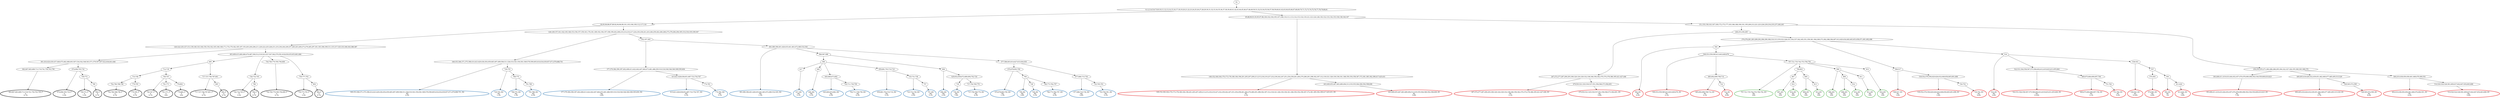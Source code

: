 digraph T {
	{
		rank=same
		163 [penwidth=3,colorscheme=set19,color=0,label="662;667;683;689;713;719;741;750;763;790_P\nP\n6.7%"]
		161 [penwidth=3,colorscheme=set19,color=0,label="674;696;705;734_P\nP\n3.3%"]
		159 [penwidth=3,colorscheme=set19,color=0,label="749;772_P\nP\n3.3%"]
		157 [penwidth=3,colorscheme=set19,color=0,label="789_P\nP\n6.7%"]
		151 [penwidth=3,colorscheme=set19,color=0,label="762;780;788;796_P\nP\n6.7%"]
		149 [penwidth=3,colorscheme=set19,color=0,label="779;795_P\nP\n6.7%"]
		147 [penwidth=3,colorscheme=set19,color=0,label="740;747_P\nP\n6.7%"]
		145 [penwidth=3,colorscheme=set19,color=0,label="761;771_P\nP\n10%"]
		143 [penwidth=3,colorscheme=set19,color=0,label="778;802_P\nP\n10%"]
		141 [penwidth=3,colorscheme=set19,color=0,label="717;727;746;787;801_P\nP\n6.7%"]
		139 [penwidth=3,colorscheme=set19,color=0,label="805_P\nP\n6.7%"]
		137 [penwidth=3,colorscheme=set19,color=0,label="726;732;745_P\nP\n3.3%"]
		135 [penwidth=3,colorscheme=set19,color=0,label="786_P\nP\n6.7%"]
		133 [penwidth=3,colorscheme=set19,color=0,label="744;760;770;785;794;800_P\nP\n6.7%"]
		131 [penwidth=3,colorscheme=set19,color=0,label="759;777;793_P\nP\n3.3%"]
		129 [penwidth=3,colorscheme=set19,color=0,label="804_P\nP\n6.7%"]
		126 [penwidth=3,colorscheme=set19,color=1,label="149;152;160;164;170;173;178;180;184;196;201;205;207;209;213;215;218;219;227;232;239;242;247;251;254;258;261;264;270;280;291;298;302;307;312;318;321;326;330;336;341;348;350;354;358;367;372;381;385;392;399;417;425;431_M1\nM1\n3.1%"]
		124 [penwidth=3,colorscheme=set19,color=1,label="443;449;455;467;483;489;494;513;535;555;564;580;592;598;608_M1\nM1\n5.8%"]
		120 [penwidth=3,colorscheme=set19,color=1,label="267;272;277;287;290;293;300;320;324;329;332;338;346;356;362;370;374;378;386;395;421;427;446_M1\nM1\n3.1%"]
		118 [penwidth=3,colorscheme=set19,color=1,label="479;503;521;525;530;537;551;556;566;573;582;601_M1\nM1\n5.8%"]
		115 [penwidth=3,colorscheme=set19,color=1,label="504_M1\nM1\n4.2%"]
		113 [penwidth=3,colorscheme=set19,color=1,label="509;553;559;585;613;643;649;676_M1\nM1\n2.1%"]
		111 [penwidth=3,colorscheme=set19,color=1,label="685;692;699;708;714_M1\nM1\n2.1%"]
		109 [penwidth=3,colorscheme=set19,color=1,label="722_M1\nM1\n8.9%"]
		107 [penwidth=3,colorscheme=set19,color=1,label="508;517_M1\nM1\n1.6%"]
		105 [penwidth=3,colorscheme=set19,color=1,label="539;552;576;594;620;626;632;648;656;665;691;698_M1\nM1\n1.6%"]
		103 [penwidth=3,colorscheme=set19,color=1,label="720;752_M1\nM1\n6.8%"]
		101 [penwidth=3,colorscheme=set19,color=1,label="516_M1\nM1\n2.6%"]
		99 [penwidth=3,colorscheme=set19,color=1,label="522;531;544;558;567;575;584;602;612;619;625;631;655;664_M1\nM1\n0.52%"]
		97 [penwidth=3,colorscheme=set19,color=1,label="669;675;684;690;697;706_M1\nM1\n3.1%"]
		95 [penwidth=3,colorscheme=set19,color=1,label="751;764_M1\nM1\n5.2%"]
		93 [penwidth=3,colorscheme=set19,color=1,label="538;543_M1\nM1\n0.52%"]
		90 [penwidth=3,colorscheme=set19,color=1,label="574;583_M1\nM1\n6.8%"]
		88 [penwidth=3,colorscheme=set19,color=1,label="593_M1\nM1\n1%"]
		86 [penwidth=3,colorscheme=set19,color=1,label="611;624_M1\nM1\n5.8%"]
		83 [penwidth=3,colorscheme=set19,color=1,label="393;406;411;419;433;444;452;457;470;478;490;496;502;536;550;600;610;623_M1\nM1\n7.3%"]
		81 [penwidth=3,colorscheme=set19,color=1,label="400;405;418;426;432;439;451;462;469;477;485;495;515;529_M1\nM1\n3.7%"]
		79 [penwidth=3,colorscheme=set19,color=1,label="549;565;572;599_M1\nM1\n8.4%"]
		77 [penwidth=3,colorscheme=set19,color=1,label="404;410;438;450;456;461;468;476;484;501_M1\nM1\n4.2%"]
		75 [penwidth=3,colorscheme=set19,color=1,label="514;520;524;528;581;609;637;642;647;654;663;668_M1\nM1\n5.8%"]
		72 [penwidth=3,colorscheme=set19,color=2,label="349;353;366;371;375;398;414;423;429;436;454;459;465;497;499;506;511;526;533;541;554;561;569;578;590;605;616;634;639;657;671;679;688;701_M2\nM2\n2.5%"]
		70 [penwidth=3,colorscheme=set19,color=2,label="729;755_M2\nM2\n1.3%"]
		68 [penwidth=3,colorscheme=set19,color=2,label="768;775_M2\nM2\n1.3%"]
		66 [penwidth=3,colorscheme=set19,color=2,label="791;798_M2\nM2\n6.3%"]
		63 [penwidth=3,colorscheme=set19,color=2,label="377;379;384;390;397;402;408;413;422;442;447;464;473;481;486;505;510;518;540;546;560;589;595;604_M2\nM2\n3.8%"]
		61 [penwidth=3,colorscheme=set19,color=2,label="615;621;628;638;651;687;723;754;767_M2\nM2\n5.1%"]
		59 [penwidth=3,colorscheme=set19,color=2,label="774;783_M2\nM2\n5.1%"]
		57 [penwidth=3,colorscheme=set19,color=2,label="383;389;396;401;428;435;441;463;472;480;532;545_M2\nM2\n1.3%"]
		53 [penwidth=3,colorscheme=set19,color=2,label="617_M2\nM2\n5.1%"]
		51 [penwidth=3,colorscheme=set19,color=2,label="640_M2\nM2\n5.1%"]
		49 [penwidth=3,colorscheme=set19,color=2,label="645;660;673;682_M2\nM2\n2.5%"]
		47 [penwidth=3,colorscheme=set19,color=2,label="704;711;739;758_M2\nM2\n6.3%"]
		45 [penwidth=3,colorscheme=set19,color=2,label="659;681;703;710;716_M2\nM2\n5.1%"]
		43 [penwidth=3,colorscheme=set19,color=2,label="725;731;738_M2\nM2\n2.5%"]
		41 [penwidth=3,colorscheme=set19,color=2,label="757_M2\nM2\n5.1%"]
		39 [penwidth=3,colorscheme=set19,color=2,label="606_M2\nM2\n2.5%"]
		36 [penwidth=3,colorscheme=set19,color=2,label="730_M2\nM2\n7.6%"]
		34 [penwidth=3,colorscheme=set19,color=2,label="737;756;769;776_M2\nM2\n6.3%"]
		31 [penwidth=3,colorscheme=set19,color=2,label="670;678;693;700_M2\nM2\n1.3%"]
		29 [penwidth=3,colorscheme=set19,color=2,label="709_M2\nM2\n3.8%"]
		27 [penwidth=3,colorscheme=set19,color=2,label="728_M2\nM2\n5.1%"]
		25 [penwidth=3,colorscheme=set19,color=2,label="766;773;782;797_M2\nM2\n6.3%"]
		23 [penwidth=3,colorscheme=set19,color=2,label="677;686;715;736_M2\nM2\n3.8%"]
		21 [penwidth=3,colorscheme=set19,color=2,label="743;765;781_M2\nM2\n5.1%"]
		19 [penwidth=3,colorscheme=set19,color=3,label="707;721;735;742;753;784;792_M3\nM3\n10%"]
		16 [penwidth=3,colorscheme=set19,color=3,label="807_M3\nM3\n10%"]
		14 [penwidth=3,colorscheme=set19,color=3,label="814_M3\nM3\n10%"]
		12 [penwidth=3,colorscheme=set19,color=3,label="809_M3\nM3\n10%"]
		10 [penwidth=3,colorscheme=set19,color=3,label="813_M3\nM3\n10%"]
		8 [penwidth=3,colorscheme=set19,color=3,label="806_M3\nM3\n10%"]
		6 [penwidth=3,colorscheme=set19,color=3,label="808_M3\nM3\n10%"]
		4 [penwidth=3,colorscheme=set19,color=3,label="812_M3\nM3\n10%"]
		2 [penwidth=3,colorscheme=set19,color=3,label="811_M3\nM3\n10%"]
		0 [penwidth=3,colorscheme=set19,color=3,label="810_M3\nM3\n10%"]
	}
	169 [label="GL"]
	168 [label="0;1;2;3;4;5;6;7;8;9;10;11;12;13;14;15;16;17;18;19;20;21;22;23;24;25;26;27;28;29;30;31;32;33;34;35;36;37;38;39;40;41;42;43;44;45;46;47;48;49;50;51;52;53;54;55;56;57;58;59;60;61;62;63;64;65;66;67;68;69;70;71;72;73;74;75;76;77;78;79;80;81"]
	167 [label="82;83;84;86;87;89;92;94;96;99;101;103;106;109;112;117;118"]
	166 [label="120;122;125;127;131;139;140;143;146;150;154;162;165;166;168;171;174;179;182;185;187;193;203;204;206;211;220;222;225;228;231;233;236;244;249;257;260;263;269;273;279;285;297;301;303;306;309;311;315;317;325;333;340;343;380;387"]
	165 [label="391;416;424;430;437;448;475;482;488;493;507;534;542;548;563;571;579;597;607;622;636;641;646"]
	164 [label="662;667;683;689;713;719;741;750;763;790"]
	162 [label="674;696;705;734"]
	160 [label="749;772"]
	158 [label="789"]
	156 [label="403;409;415;460;466;474;487;500;512;519;523;527;547;562;570;591;618;630;635;653;661;666"]
	155 [label="695"]
	154 [label="712;718"]
	153 [label="733;748"]
	152 [label="762;780;788;796"]
	150 [label="779;795"]
	148 [label="740;747"]
	146 [label="761;771"]
	144 [label="778;802"]
	142 [label="717;727;746;787;801"]
	140 [label="805"]
	138 [label="726;732;745"]
	136 [label="786"]
	134 [label="744;760;770;785;794;800"]
	132 [label="759;777;793"]
	130 [label="804"]
	128 [label="85;88;90;91;93;95;97;98;100;102;104;105;107;108;110;111;113;114;115;116;119;121;123;124;128;130;132;133;134;135;136;138;144;147"]
	127 [label="149;152;160;164;170;173;178;180;184;196;201;205;207;209;213;215;218;219;227;232;239;242;247;251;254;258;261;264;270;280;291;298;302;307;312;318;321;326;330;336;341;348;350;354;358;367;372;381;385;392;399;417;425;431"]
	125 [label="443;449;455;467;483;489;494;513;535;555;564;580;592;598;608"]
	123 [label="151;155;158;163;167;169;172;175;177;183;186;188;190;191;195;200;212;221;223;226;229;234;235;237;240;245"]
	122 [label="248;253;256;265"]
	121 [label="267;272;277;287;290;293;300;320;324;329;332;338;346;356;362;370;374;378;386;395;421;427;446"]
	119 [label="479;503;521;525;530;537;551;556;566;573;582;601"]
	117 [label="274;276;281;283;289;292;296;299;308;310;313;319;323;328;331;334;337;342;345;351;359;361;364;369;373;382;388;394;407;412;420;434;440;445;453;458;471;491;492;498"]
	116 [label="504"]
	114 [label="509;553;559;585;613;643;649;676"]
	112 [label="685;692;699;708;714"]
	110 [label="722"]
	108 [label="508;517"]
	106 [label="539;552;576;594;620;626;632;648;656;665;691;698"]
	104 [label="720;752"]
	102 [label="516"]
	100 [label="522;531;544;558;567;575;584;602;612;619;625;631;655;664"]
	98 [label="669;675;684;690;697;706"]
	96 [label="751;764"]
	94 [label="538;543"]
	92 [label="557"]
	91 [label="574;583"]
	89 [label="593"]
	87 [label="611;624"]
	85 [label="250;252;255;271;282;286;288;295;304;322;327;344;355;360;363;368;376"]
	84 [label="393;406;411;419;433;444;452;457;470;478;490;496;502;536;550;600;610;623"]
	82 [label="400;405;418;426;432;439;451;462;469;477;485;495;515;529"]
	80 [label="549;565;572;599"]
	78 [label="404;410;438;450;456;461;468;476;484;501"]
	76 [label="514;520;524;528;581;609;637;642;647;654;663;668"]
	74 [label="126;129;137;141;142;145;148;153;156;157;159;161;176;181;189;192;194;197;198;199;202;208;210;214;216;217;224;230;238;241;243;246;259;262;266;268;275;278;284;294;305;314;316;335;339;347"]
	73 [label="349;353;366;371;375;398;414;423;429;436;454;459;465;497;499;506;511;526;533;541;554;561;569;578;590;605;616;634;639;657;671;679;688;701"]
	71 [label="729;755"]
	69 [label="768;775"]
	67 [label="791;798"]
	65 [label="352;357;365"]
	64 [label="377;379;384;390;397;402;408;413;422;442;447;464;473;481;486;505;510;518;540;546;560;589;595;604"]
	62 [label="615;621;628;638;651;687;723;754;767"]
	60 [label="774;783"]
	58 [label="383;389;396;401;428;435;441;463;472;480;532;545"]
	56 [label="568;587;588"]
	55 [label="596"]
	54 [label="617"]
	52 [label="640"]
	50 [label="645;660;673;682"]
	48 [label="704;711;739;758"]
	46 [label="659;681;703;710;716"]
	44 [label="725;731;738"]
	42 [label="757"]
	40 [label="606"]
	38 [label="629;652;658;672;680;694;702;724"]
	37 [label="730"]
	35 [label="737;756;769;776"]
	33 [label="577;586;603;614;627;633;644;650"]
	32 [label="670;678;693;700"]
	30 [label="709"]
	28 [label="728"]
	26 [label="766;773;782;797"]
	24 [label="677;686;715;736"]
	22 [label="743;765;781"]
	20 [label="707;721;735;742;753;784;792"]
	18 [label="799;803"]
	17 [label="807"]
	15 [label="814"]
	13 [label="809"]
	11 [label="813"]
	9 [label="806"]
	7 [label="808"]
	5 [label="812"]
	3 [label="811"]
	1 [label="810"]
	169 -> 168
	168 -> 167
	168 -> 128
	167 -> 166
	167 -> 74
	166 -> 165
	166 -> 156
	165 -> 164
	165 -> 162
	164 -> 163
	162 -> 161
	162 -> 160
	160 -> 159
	160 -> 158
	158 -> 157
	156 -> 155
	156 -> 138
	156 -> 134
	156 -> 132
	155 -> 154
	155 -> 142
	154 -> 153
	154 -> 148
	153 -> 152
	153 -> 150
	152 -> 151
	150 -> 149
	148 -> 147
	148 -> 146
	148 -> 144
	146 -> 145
	144 -> 143
	142 -> 141
	142 -> 140
	140 -> 139
	138 -> 137
	138 -> 136
	136 -> 135
	134 -> 133
	132 -> 131
	132 -> 130
	130 -> 129
	128 -> 127
	128 -> 123
	127 -> 126
	127 -> 125
	125 -> 124
	123 -> 122
	123 -> 85
	122 -> 121
	122 -> 117
	121 -> 120
	121 -> 119
	119 -> 118
	117 -> 116
	117 -> 108
	117 -> 102
	116 -> 115
	116 -> 114
	114 -> 113
	114 -> 112
	114 -> 20
	112 -> 111
	112 -> 110
	110 -> 109
	108 -> 107
	108 -> 106
	106 -> 105
	106 -> 104
	104 -> 103
	102 -> 101
	102 -> 100
	102 -> 94
	100 -> 99
	100 -> 98
	98 -> 97
	98 -> 96
	96 -> 95
	94 -> 93
	94 -> 92
	92 -> 91
	92 -> 89
	91 -> 90
	89 -> 88
	89 -> 87
	87 -> 86
	85 -> 84
	85 -> 82
	85 -> 78
	84 -> 83
	82 -> 81
	82 -> 80
	80 -> 79
	78 -> 77
	78 -> 76
	76 -> 75
	74 -> 73
	74 -> 65
	73 -> 72
	73 -> 71
	71 -> 70
	71 -> 69
	69 -> 68
	69 -> 67
	67 -> 66
	65 -> 64
	65 -> 58
	64 -> 63
	64 -> 62
	62 -> 61
	62 -> 60
	60 -> 59
	58 -> 57
	58 -> 56
	58 -> 33
	56 -> 55
	56 -> 40
	55 -> 54
	55 -> 52
	55 -> 50
	55 -> 46
	54 -> 53
	52 -> 51
	50 -> 49
	50 -> 48
	48 -> 47
	46 -> 45
	46 -> 44
	44 -> 43
	44 -> 42
	42 -> 41
	40 -> 39
	40 -> 38
	38 -> 37
	38 -> 35
	37 -> 36
	35 -> 34
	33 -> 32
	33 -> 24
	32 -> 31
	32 -> 30
	30 -> 29
	30 -> 28
	30 -> 26
	28 -> 27
	26 -> 25
	24 -> 23
	24 -> 22
	22 -> 21
	20 -> 19
	20 -> 18
	20 -> 9
	20 -> 1
	18 -> 17
	18 -> 13
	17 -> 16
	17 -> 15
	15 -> 14
	13 -> 12
	13 -> 11
	11 -> 10
	9 -> 8
	9 -> 7
	9 -> 3
	7 -> 6
	7 -> 5
	5 -> 4
	3 -> 2
	1 -> 0
}
